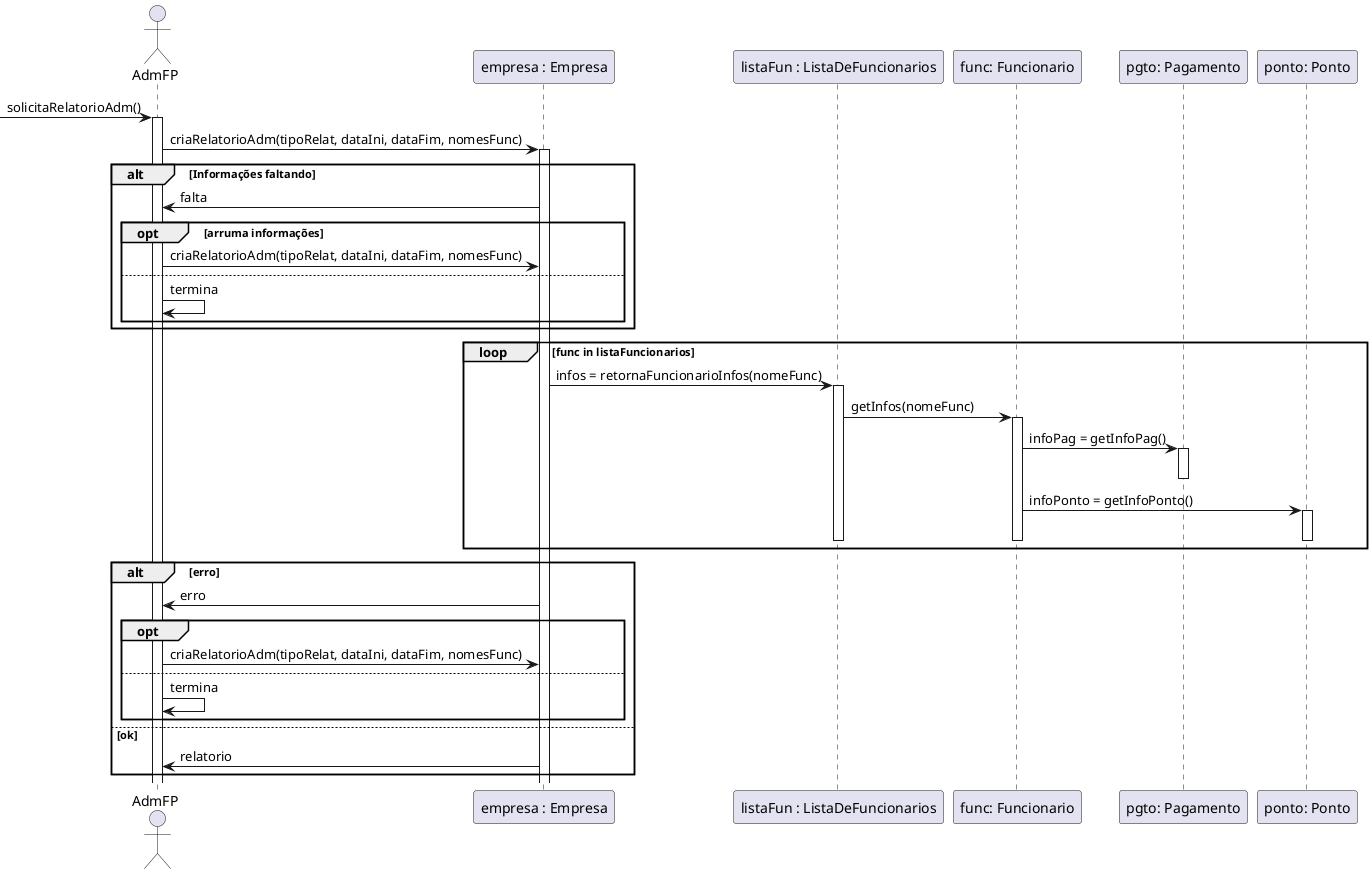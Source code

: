 @startuml
Actor AdmFP as AFP
Participant "empresa : Empresa" as empresa
Participant "listaFun : ListaDeFuncionarios" as listaFuncionarios
Participant "func: Funcionario" as funcionario
Participant "pgto: Pagamento" as pagamento
Participant "ponto: Ponto" as ponto

-> AFP : solicitaRelatorioAdm()
activate AFP
AFP -> empresa : criaRelatorioAdm(tipoRelat, dataIni, dataFim, nomesFunc)
activate empresa
alt Informações faltando
    empresa -> AFP : falta
    opt arruma informações
        AFP -> empresa : criaRelatorioAdm(tipoRelat, dataIni, dataFim, nomesFunc)
    else
        AFP -> AFP : termina
    end
end

loop func in listaFuncionarios
empresa -> listaFuncionarios : infos = retornaFuncionarioInfos(nomeFunc)

activate  listaFuncionarios 
listaFuncionarios -> funcionario : getInfos(nomeFunc)
activate funcionario
funcionario -> pagamento : infoPag = getInfoPag()
activate pagamento
deactivate pagamento

funcionario -> ponto : infoPonto = getInfoPonto()
activate ponto
deactivate ponto
deactivate funcionario
deactivate  listaFuncionarios

end
alt erro
    empresa -> AFP : erro
    opt
        AFP -> empresa : criaRelatorioAdm(tipoRelat, dataIni, dataFim, nomesFunc)
    else
        AFP -> AFP : termina
    end
else ok 
    empresa -> AFP : relatorio 
end